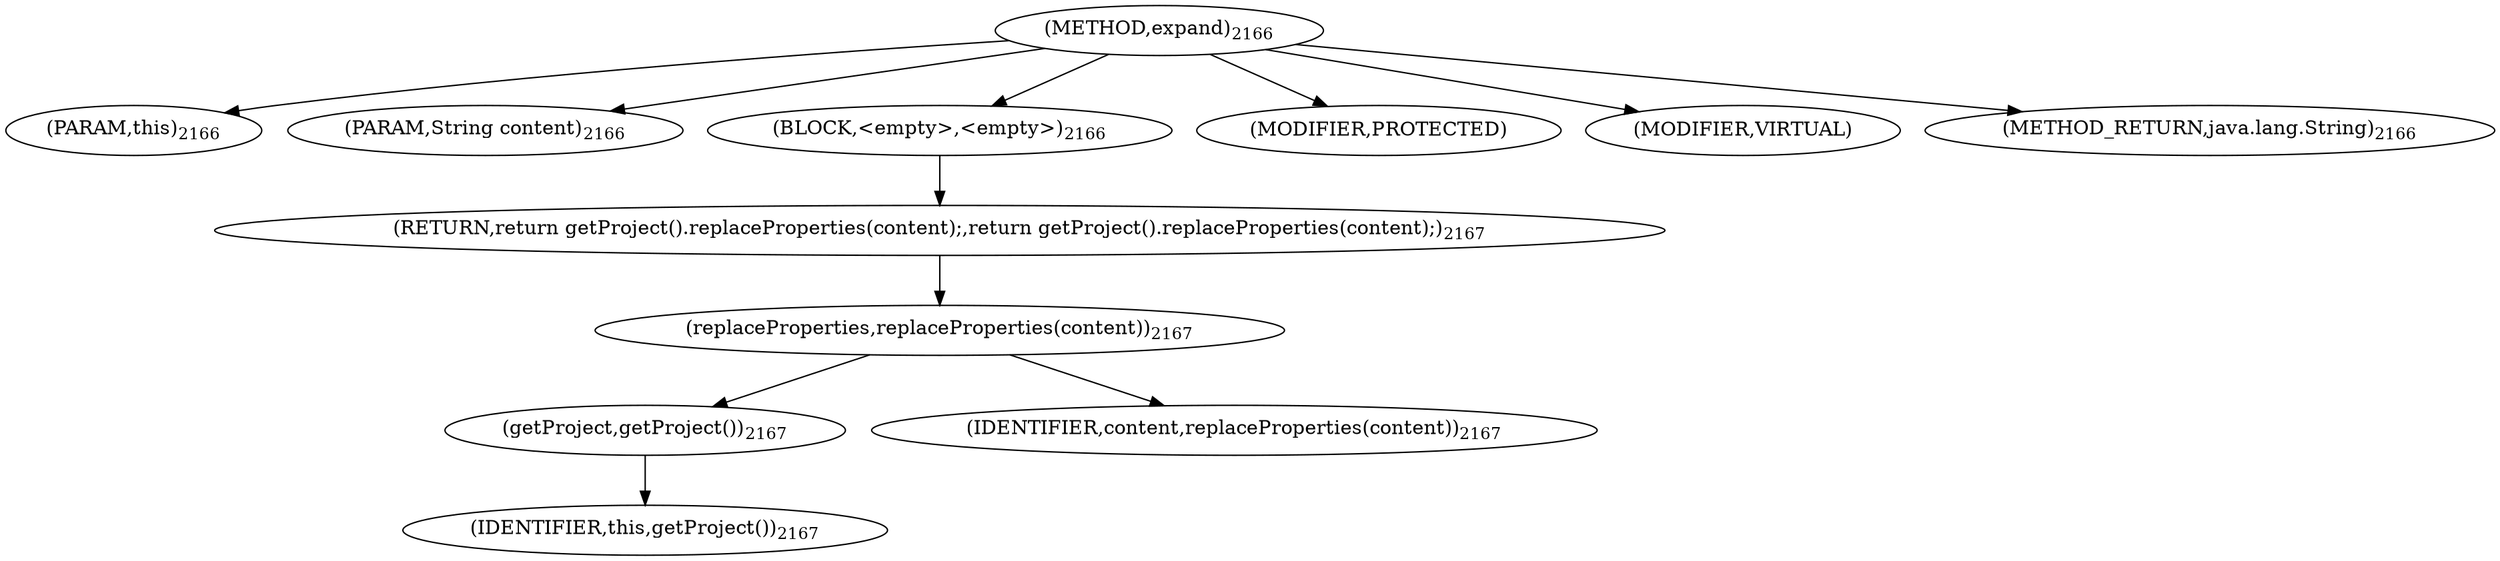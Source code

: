 digraph "expand" {  
"4806" [label = <(METHOD,expand)<SUB>2166</SUB>> ]
"372" [label = <(PARAM,this)<SUB>2166</SUB>> ]
"4807" [label = <(PARAM,String content)<SUB>2166</SUB>> ]
"4808" [label = <(BLOCK,&lt;empty&gt;,&lt;empty&gt;)<SUB>2166</SUB>> ]
"4809" [label = <(RETURN,return getProject().replaceProperties(content);,return getProject().replaceProperties(content);)<SUB>2167</SUB>> ]
"4810" [label = <(replaceProperties,replaceProperties(content))<SUB>2167</SUB>> ]
"4811" [label = <(getProject,getProject())<SUB>2167</SUB>> ]
"371" [label = <(IDENTIFIER,this,getProject())<SUB>2167</SUB>> ]
"4812" [label = <(IDENTIFIER,content,replaceProperties(content))<SUB>2167</SUB>> ]
"4813" [label = <(MODIFIER,PROTECTED)> ]
"4814" [label = <(MODIFIER,VIRTUAL)> ]
"4815" [label = <(METHOD_RETURN,java.lang.String)<SUB>2166</SUB>> ]
  "4806" -> "372" 
  "4806" -> "4807" 
  "4806" -> "4808" 
  "4806" -> "4813" 
  "4806" -> "4814" 
  "4806" -> "4815" 
  "4808" -> "4809" 
  "4809" -> "4810" 
  "4810" -> "4811" 
  "4810" -> "4812" 
  "4811" -> "371" 
}
